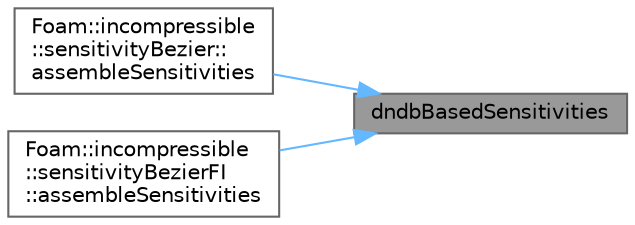 digraph "dndbBasedSensitivities"
{
 // LATEX_PDF_SIZE
  bgcolor="transparent";
  edge [fontname=Helvetica,fontsize=10,labelfontname=Helvetica,labelfontsize=10];
  node [fontname=Helvetica,fontsize=10,shape=box,height=0.2,width=0.4];
  rankdir="RL";
  Node1 [id="Node000001",label="dndbBasedSensitivities",height=0.2,width=0.4,color="gray40", fillcolor="grey60", style="filled", fontcolor="black",tooltip=" "];
  Node1 -> Node2 [id="edge1_Node000001_Node000002",dir="back",color="steelblue1",style="solid",tooltip=" "];
  Node2 [id="Node000002",label="Foam::incompressible\l::sensitivityBezier::\lassembleSensitivities",height=0.2,width=0.4,color="grey40", fillcolor="white", style="filled",URL="$classFoam_1_1incompressible_1_1sensitivityBezier.html#a4d9bf7ba00f9f69f454e7d7c42b11b4c",tooltip=" "];
  Node1 -> Node3 [id="edge2_Node000001_Node000003",dir="back",color="steelblue1",style="solid",tooltip=" "];
  Node3 [id="Node000003",label="Foam::incompressible\l::sensitivityBezierFI\l::assembleSensitivities",height=0.2,width=0.4,color="grey40", fillcolor="white", style="filled",URL="$classFoam_1_1incompressible_1_1sensitivityBezierFI.html#a4d9bf7ba00f9f69f454e7d7c42b11b4c",tooltip=" "];
}
